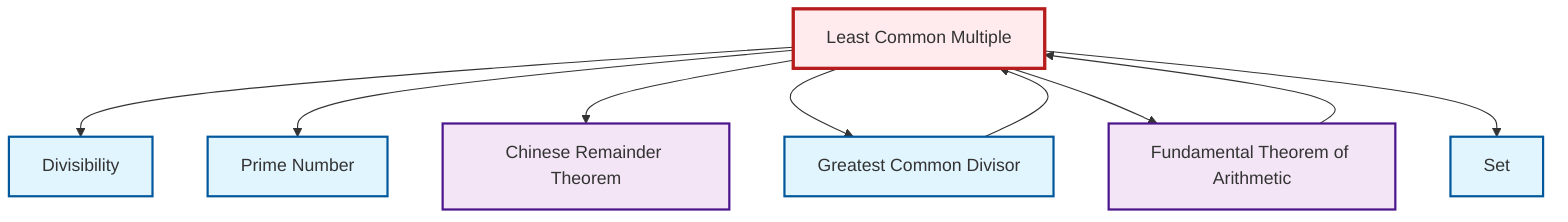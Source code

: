 graph TD
    classDef definition fill:#e1f5fe,stroke:#01579b,stroke-width:2px
    classDef theorem fill:#f3e5f5,stroke:#4a148c,stroke-width:2px
    classDef axiom fill:#fff3e0,stroke:#e65100,stroke-width:2px
    classDef example fill:#e8f5e9,stroke:#1b5e20,stroke-width:2px
    classDef current fill:#ffebee,stroke:#b71c1c,stroke-width:3px
    def-lcm["Least Common Multiple"]:::definition
    def-set["Set"]:::definition
    def-prime["Prime Number"]:::definition
    def-gcd["Greatest Common Divisor"]:::definition
    thm-fundamental-arithmetic["Fundamental Theorem of Arithmetic"]:::theorem
    thm-chinese-remainder["Chinese Remainder Theorem"]:::theorem
    def-divisibility["Divisibility"]:::definition
    def-lcm --> def-divisibility
    thm-fundamental-arithmetic --> def-lcm
    def-lcm --> def-prime
    def-gcd --> def-lcm
    def-lcm --> thm-chinese-remainder
    def-lcm --> def-gcd
    def-lcm --> thm-fundamental-arithmetic
    def-lcm --> def-set
    class def-lcm current